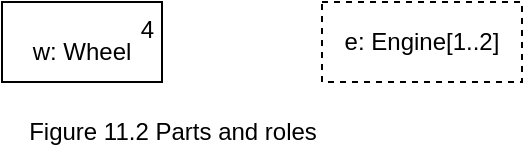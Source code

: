 <mxfile version="21.6.5" type="device">
  <diagram name="Page-1" id="Bp8VOITXGz05ZjKgMC42">
    <mxGraphModel dx="880" dy="511" grid="1" gridSize="10" guides="1" tooltips="1" connect="1" arrows="1" fold="1" page="1" pageScale="1" pageWidth="1169" pageHeight="827" math="0" shadow="0">
      <root>
        <mxCell id="0" />
        <mxCell id="1" parent="0" />
        <mxCell id="iEfwMZN6fMUn1y3hIy-U-3" value="4" style="align=right;verticalAlign=top;spacingRight=2;whiteSpace=wrap;html=1;" vertex="1" parent="1">
          <mxGeometry x="40" y="40" width="80" height="40" as="geometry" />
        </mxCell>
        <mxCell id="iEfwMZN6fMUn1y3hIy-U-4" value="w: Wheel" style="text;html=1;strokeColor=none;fillColor=none;align=center;verticalAlign=middle;spacingLeft=4;spacingRight=4;overflow=hidden;rotatable=0;points=[[0,0.5],[1,0.5]];portConstraint=eastwest;resizeWidth=1;whiteSpace=wrap;" vertex="1" parent="iEfwMZN6fMUn1y3hIy-U-3">
          <mxGeometry y="1" width="80" height="30" relative="1" as="geometry">
            <mxPoint y="-30" as="offset" />
          </mxGeometry>
        </mxCell>
        <mxCell id="iEfwMZN6fMUn1y3hIy-U-5" value="e: Engine[1..2]" style="fontStyle=0;dashed=1;html=1;whiteSpace=wrap;" vertex="1" parent="1">
          <mxGeometry x="200" y="40" width="100" height="40" as="geometry" />
        </mxCell>
        <mxCell id="iEfwMZN6fMUn1y3hIy-U-6" value="Figure 11.2 Parts and roles" style="text;html=1;align=center;verticalAlign=middle;resizable=0;points=[];autosize=1;strokeColor=none;fillColor=none;" vertex="1" parent="1">
          <mxGeometry x="40" y="90" width="170" height="30" as="geometry" />
        </mxCell>
      </root>
    </mxGraphModel>
  </diagram>
</mxfile>
